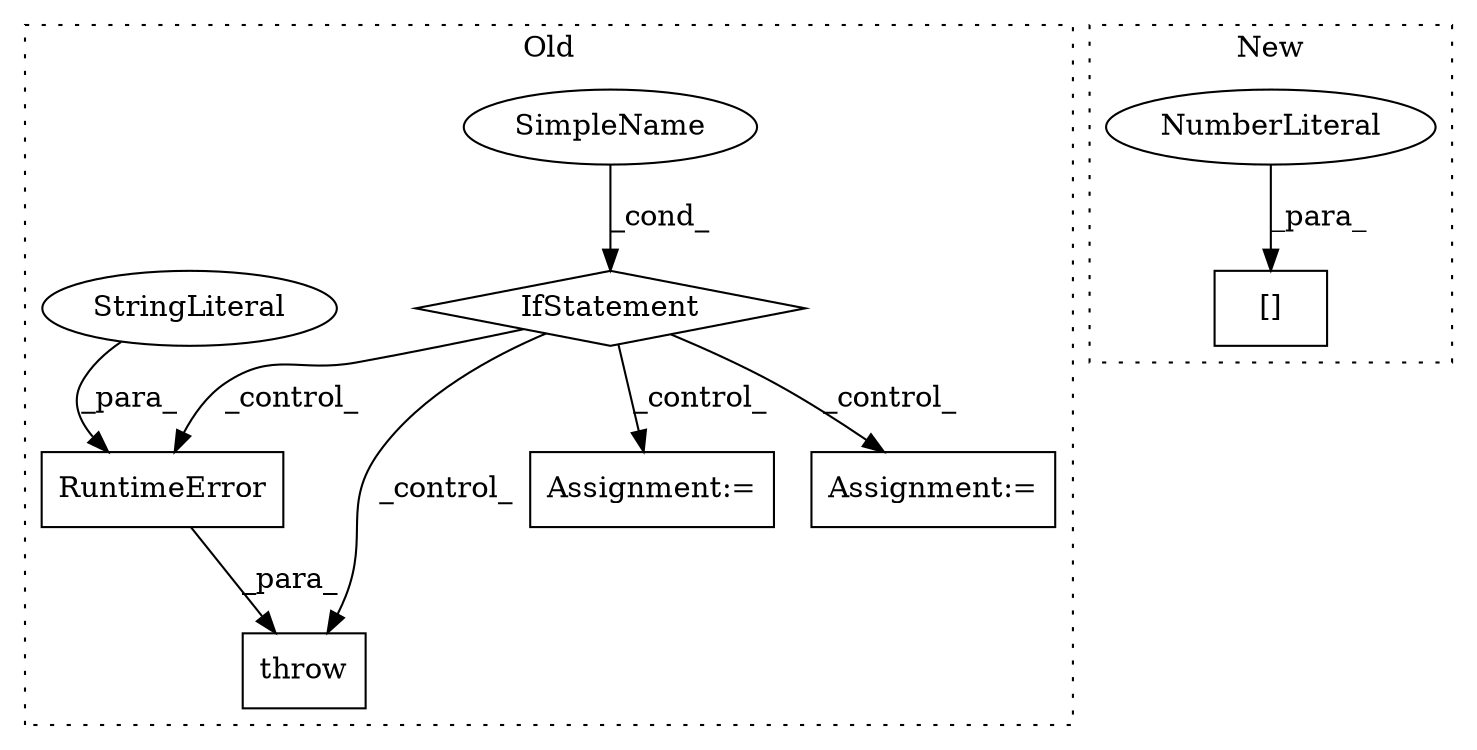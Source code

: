 digraph G {
subgraph cluster0 {
1 [label="RuntimeError" a="32" s="452,529" l="13,1" shape="box"];
3 [label="throw" a="53" s="446" l="6" shape="box"];
4 [label="SimpleName" a="42" s="" l="" shape="ellipse"];
5 [label="IfStatement" a="25" s="398,436" l="4,2" shape="diamond"];
6 [label="StringLiteral" a="45" s="465" l="64" shape="ellipse"];
7 [label="Assignment:=" a="7" s="549" l="1" shape="box"];
8 [label="Assignment:=" a="7" s="567" l="1" shape="box"];
label = "Old";
style="dotted";
}
subgraph cluster1 {
2 [label="[]" a="2" s="1239,1267" l="27,1" shape="box"];
9 [label="NumberLiteral" a="34" s="1266" l="1" shape="ellipse"];
label = "New";
style="dotted";
}
1 -> 3 [label="_para_"];
4 -> 5 [label="_cond_"];
5 -> 3 [label="_control_"];
5 -> 8 [label="_control_"];
5 -> 1 [label="_control_"];
5 -> 7 [label="_control_"];
6 -> 1 [label="_para_"];
9 -> 2 [label="_para_"];
}